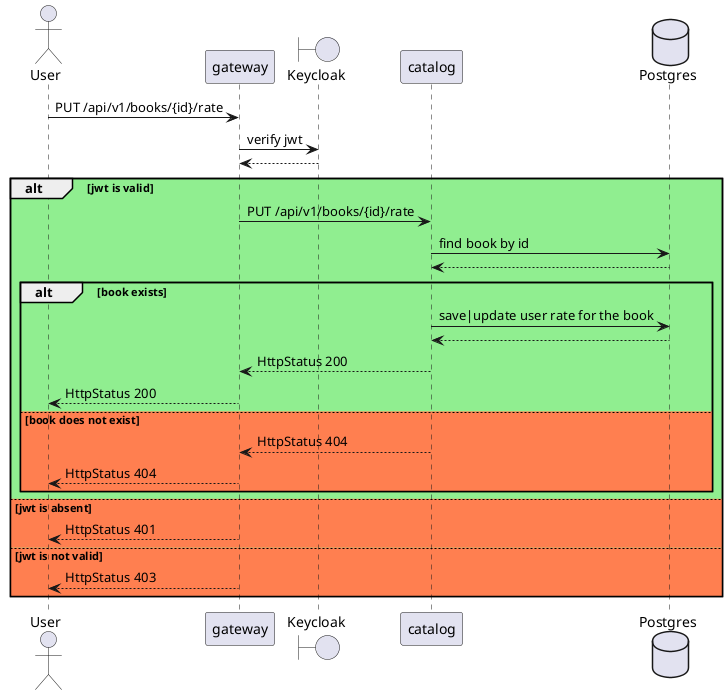 @startuml

actor "User" as user
participant "gateway" as gw
boundary "Keycloak" as kk
participant "catalog" as catalog
database "Postgres" as pg

user -> gw: PUT /api/v1/books/{id}/rate
gw -> kk: verify jwt
kk --> gw
alt #lightgreen jwt is valid
    gw -> catalog: PUT /api/v1/books/{id}/rate
    catalog -> pg: find book by id
    pg --> catalog
    alt #lightgreen book exists
        catalog -> pg: save|update user rate for the book
        pg --> catalog
        catalog --> gw: HttpStatus 200
        gw --> user: HttpStatus 200
    else #coral book does not exist
        catalog --> gw: HttpStatus 404
        gw --> user: HttpStatus 404
    end
else #coral jwt is absent
    gw --> user: HttpStatus 401
else #coral jwt is not valid
    gw --> user: HttpStatus 403
end

@enduml